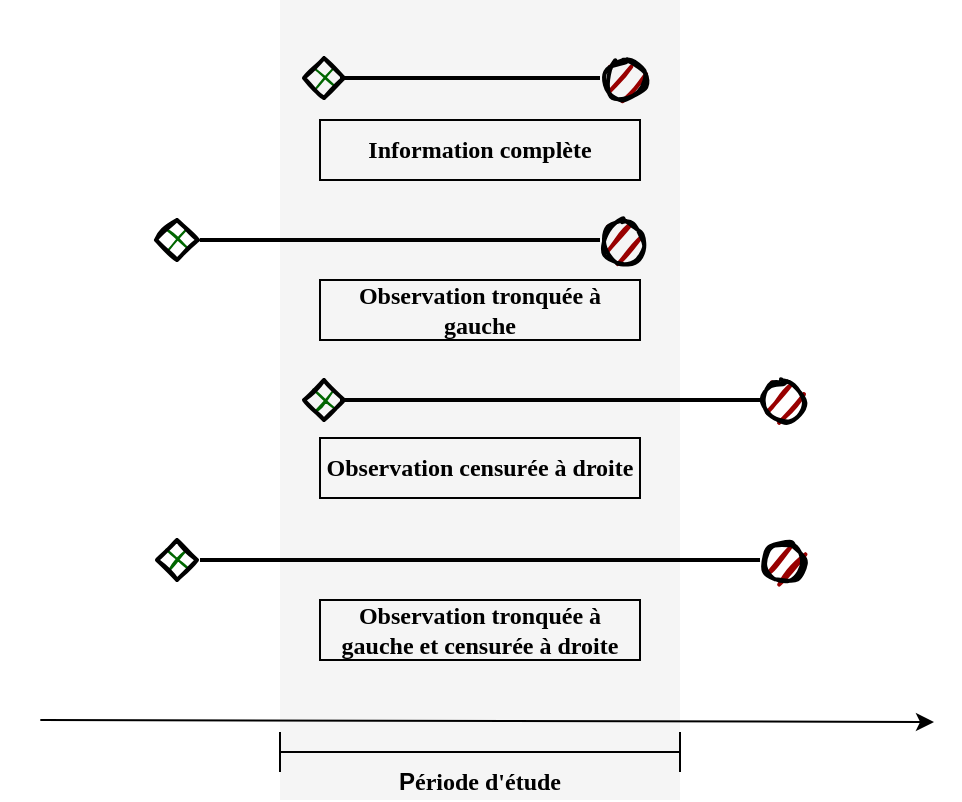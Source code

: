 <mxfile version="20.8.23" type="device"><diagram name="Page-1" id="xG3A9iOmYRgkbBhXMSPG"><mxGraphModel dx="989" dy="488" grid="1" gridSize="10" guides="1" tooltips="1" connect="1" arrows="1" fold="1" page="1" pageScale="1" pageWidth="827" pageHeight="1169" math="0" shadow="0"><root><mxCell id="0"/><mxCell id="1" parent="0"/><mxCell id="SOs92EtNi28tg_b0BwnU-1" value="" style="rounded=0;whiteSpace=wrap;html=1;strokeColor=none;" parent="1" vertex="1"><mxGeometry x="200" y="40" width="480" height="400" as="geometry"/></mxCell><mxCell id="SOs92EtNi28tg_b0BwnU-5" value="" style="rounded=0;whiteSpace=wrap;html=1;fillColor=#f5f5f5;strokeColor=none;fontColor=#333333;" parent="1" vertex="1"><mxGeometry x="340" y="40" width="200" height="400" as="geometry"/></mxCell><mxCell id="SOs92EtNi28tg_b0BwnU-3" value="" style="endArrow=classic;html=1;rounded=0;exitX=0.042;exitY=0.9;exitDx=0;exitDy=0;exitPerimeter=0;" parent="1" source="SOs92EtNi28tg_b0BwnU-1" edge="1"><mxGeometry width="50" height="50" relative="1" as="geometry"><mxPoint x="300" y="401" as="sourcePoint"/><mxPoint x="667" y="401" as="targetPoint"/></mxGeometry></mxCell><mxCell id="SOs92EtNi28tg_b0BwnU-6" value="&lt;br&gt;&lt;br&gt;P&lt;font face=&quot;Times New Roman&quot;&gt;ériode d'étude&lt;/font&gt;" style="shape=crossbar;whiteSpace=wrap;html=1;rounded=1;fontStyle=1" parent="1" vertex="1"><mxGeometry x="340" y="406" width="200" height="20" as="geometry"/></mxCell><mxCell id="SOs92EtNi28tg_b0BwnU-12" value="" style="line;strokeWidth=2;html=1;fontFamily=Times New Roman;labelBackgroundColor=none;fontStyle=3;align=center;verticalAlign=top;" parent="1" vertex="1"><mxGeometry x="370" y="74" width="130" height="10" as="geometry"/></mxCell><mxCell id="SOs92EtNi28tg_b0BwnU-13" value="" style="rhombus;whiteSpace=wrap;html=1;strokeWidth=2;fillWeight=-1;hachureGap=8;fillStyle=cross-hatch;fillColor=#006600;sketch=1;fontFamily=Times New Roman;" parent="1" vertex="1"><mxGeometry x="352" y="69" width="20" height="20" as="geometry"/></mxCell><mxCell id="SOs92EtNi28tg_b0BwnU-14" value="" style="ellipse;whiteSpace=wrap;html=1;strokeWidth=2;fillWeight=2;hachureGap=8;fillColor=#990000;fillStyle=dots;sketch=1;fontFamily=Times New Roman;" parent="1" vertex="1"><mxGeometry x="503" y="70" width="20" height="20" as="geometry"/></mxCell><mxCell id="SOs92EtNi28tg_b0BwnU-17" value="" style="rhombus;whiteSpace=wrap;html=1;strokeWidth=2;fillWeight=-1;hachureGap=8;fillStyle=cross-hatch;fillColor=#006600;sketch=1;fontFamily=Times New Roman;" parent="1" vertex="1"><mxGeometry x="278" y="150" width="21" height="20" as="geometry"/></mxCell><mxCell id="SOs92EtNi28tg_b0BwnU-18" value="" style="ellipse;whiteSpace=wrap;html=1;strokeWidth=2;fillWeight=2;hachureGap=8;fillColor=#990000;fillStyle=dots;sketch=1;fontFamily=Times New Roman;" parent="1" vertex="1"><mxGeometry x="502" y="151" width="20" height="20" as="geometry"/></mxCell><mxCell id="SOs92EtNi28tg_b0BwnU-19" value="" style="line;strokeWidth=2;html=1;labelBackgroundColor=none;fontFamily=Times New Roman;" parent="1" vertex="1"><mxGeometry x="300" y="155" width="200" height="10" as="geometry"/></mxCell><mxCell id="SOs92EtNi28tg_b0BwnU-21" value="" style="line;strokeWidth=2;html=1;fontFamily=Times New Roman;labelBackgroundColor=none;fontStyle=3;align=center;verticalAlign=top;" parent="1" vertex="1"><mxGeometry x="370" y="235" width="210" height="10" as="geometry"/></mxCell><mxCell id="SOs92EtNi28tg_b0BwnU-22" value="" style="rhombus;whiteSpace=wrap;html=1;strokeWidth=2;fillWeight=-1;hachureGap=8;fillStyle=cross-hatch;fillColor=#006600;sketch=1;fontFamily=Times New Roman;" parent="1" vertex="1"><mxGeometry x="352" y="230" width="20" height="20" as="geometry"/></mxCell><mxCell id="SOs92EtNi28tg_b0BwnU-23" value="" style="ellipse;whiteSpace=wrap;html=1;strokeWidth=2;fillWeight=2;hachureGap=8;fillColor=#990000;fillStyle=dots;sketch=1;fontFamily=Times New Roman;" parent="1" vertex="1"><mxGeometry x="582" y="231" width="20" height="20" as="geometry"/></mxCell><mxCell id="SOs92EtNi28tg_b0BwnU-26" value="" style="rhombus;whiteSpace=wrap;html=1;strokeWidth=2;fillWeight=-1;hachureGap=8;fillStyle=cross-hatch;fillColor=#006600;sketch=1;fontFamily=Times New Roman;" parent="1" vertex="1"><mxGeometry x="278.5" y="310" width="20" height="20" as="geometry"/></mxCell><mxCell id="SOs92EtNi28tg_b0BwnU-27" value="" style="ellipse;whiteSpace=wrap;html=1;strokeWidth=2;fillWeight=2;hachureGap=8;fillColor=#990000;fillStyle=dots;sketch=1;fontFamily=Times New Roman;" parent="1" vertex="1"><mxGeometry x="581.5" y="311" width="20" height="20" as="geometry"/></mxCell><mxCell id="SOs92EtNi28tg_b0BwnU-33" value="" style="line;strokeWidth=2;html=1;labelBackgroundColor=none;fontFamily=Times New Roman;" parent="1" vertex="1"><mxGeometry x="300" y="315" width="280" height="10" as="geometry"/></mxCell><mxCell id="ywPR9u2wwtF7uBcC-N6v-1" value="Observation censurée à droite" style="rounded=0;whiteSpace=wrap;html=1;fillColor=none;fontFamily=Times New Roman;fontStyle=1;verticalAlign=middle;" vertex="1" parent="1"><mxGeometry x="360" y="259" width="160" height="30" as="geometry"/></mxCell><mxCell id="ywPR9u2wwtF7uBcC-N6v-2" value="Observation tronquée à gauche et censurée à droite" style="rounded=0;whiteSpace=wrap;html=1;fillColor=none;fontFamily=Times New Roman;fontStyle=1;verticalAlign=middle;" vertex="1" parent="1"><mxGeometry x="360" y="340" width="160" height="30" as="geometry"/></mxCell><mxCell id="ywPR9u2wwtF7uBcC-N6v-6" value="Observation tronquée à gauche" style="rounded=0;whiteSpace=wrap;html=1;fillColor=none;fontFamily=Times New Roman;fontStyle=1;verticalAlign=middle;" vertex="1" parent="1"><mxGeometry x="360" y="180" width="160" height="30" as="geometry"/></mxCell><mxCell id="ywPR9u2wwtF7uBcC-N6v-10" value="Information complète" style="rounded=0;whiteSpace=wrap;html=1;fillColor=none;fontFamily=Times New Roman;fontStyle=1;verticalAlign=middle;" vertex="1" parent="1"><mxGeometry x="360" y="100" width="160" height="30" as="geometry"/></mxCell></root></mxGraphModel></diagram></mxfile>